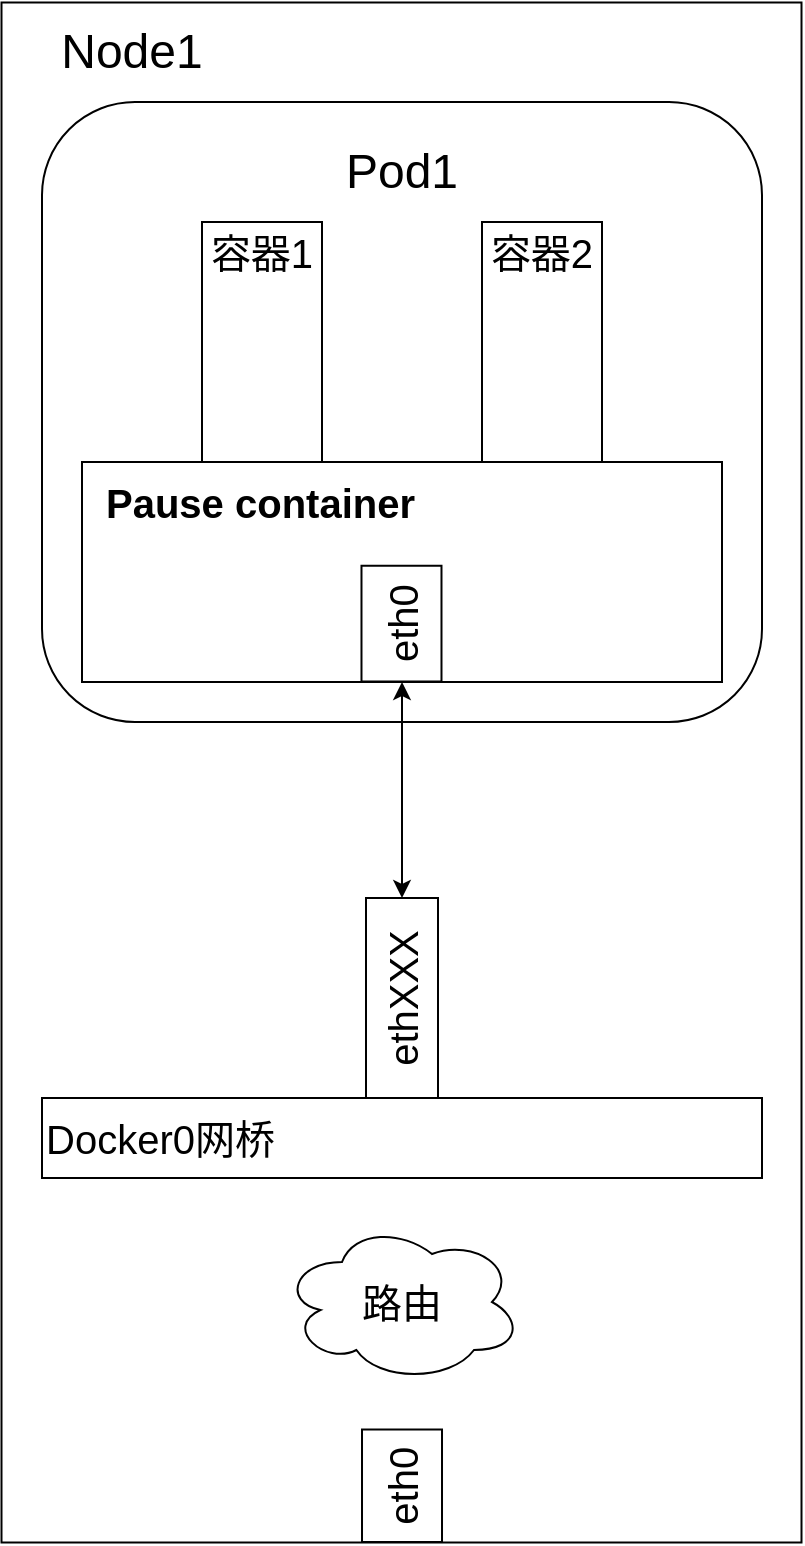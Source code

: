 <mxfile version="21.6.1" type="device">
  <diagram name="第 1 页" id="Oz0frruRJxGNtV8f7e2M">
    <mxGraphModel dx="1292" dy="965" grid="1" gridSize="10" guides="1" tooltips="1" connect="1" arrows="1" fold="1" page="1" pageScale="1" pageWidth="1169" pageHeight="827" math="0" shadow="0">
      <root>
        <mxCell id="0" />
        <mxCell id="1" parent="0" />
        <mxCell id="GAUYNTxRGdne8ZGFjI_r-1" value="" style="group;fontStyle=1" vertex="1" connectable="0" parent="1">
          <mxGeometry x="399.75" y="30.25" width="400" height="770" as="geometry" />
        </mxCell>
        <mxCell id="GAUYNTxRGdne8ZGFjI_r-8" value="" style="rounded=1;whiteSpace=wrap;html=1;fillColor=none;container=0;" vertex="1" parent="GAUYNTxRGdne8ZGFjI_r-1">
          <mxGeometry x="20.25" y="49.75" width="360" height="310" as="geometry" />
        </mxCell>
        <mxCell id="GAUYNTxRGdne8ZGFjI_r-2" value="" style="rounded=0;whiteSpace=wrap;html=1;rotation=90;fillColor=none;container=0;" vertex="1" parent="GAUYNTxRGdne8ZGFjI_r-1">
          <mxGeometry x="-185" y="185" width="770" height="400" as="geometry" />
        </mxCell>
        <mxCell id="GAUYNTxRGdne8ZGFjI_r-3" value="" style="rounded=0;whiteSpace=wrap;html=1;rotation=90;container=0;" vertex="1" parent="GAUYNTxRGdne8ZGFjI_r-1">
          <mxGeometry x="70.25" y="139.75" width="120" height="60" as="geometry" />
        </mxCell>
        <mxCell id="GAUYNTxRGdne8ZGFjI_r-4" value="" style="rounded=0;whiteSpace=wrap;html=1;rotation=90;container=0;" vertex="1" parent="GAUYNTxRGdne8ZGFjI_r-1">
          <mxGeometry x="210.25" y="139.75" width="120" height="60" as="geometry" />
        </mxCell>
        <mxCell id="GAUYNTxRGdne8ZGFjI_r-5" value="容器1" style="text;html=1;strokeColor=none;fillColor=none;align=center;verticalAlign=middle;whiteSpace=wrap;rounded=0;fontSize=20;container=0;" vertex="1" parent="GAUYNTxRGdne8ZGFjI_r-1">
          <mxGeometry x="100.25" y="109.75" width="60" height="30" as="geometry" />
        </mxCell>
        <mxCell id="GAUYNTxRGdne8ZGFjI_r-6" value="容器2" style="text;html=1;strokeColor=none;fillColor=none;align=center;verticalAlign=middle;whiteSpace=wrap;rounded=0;fontSize=20;container=0;" vertex="1" parent="GAUYNTxRGdne8ZGFjI_r-1">
          <mxGeometry x="240.25" y="109.75" width="60" height="30" as="geometry" />
        </mxCell>
        <mxCell id="GAUYNTxRGdne8ZGFjI_r-7" value="&lt;font style=&quot;font-size: 24px;&quot;&gt;Pod1&lt;/font&gt;" style="text;html=1;strokeColor=none;fillColor=none;align=center;verticalAlign=middle;whiteSpace=wrap;rounded=0;container=0;" vertex="1" parent="GAUYNTxRGdne8ZGFjI_r-1">
          <mxGeometry x="120.25" y="69.75" width="160" height="30" as="geometry" />
        </mxCell>
        <mxCell id="GAUYNTxRGdne8ZGFjI_r-9" value="" style="rounded=0;whiteSpace=wrap;html=1;container=0;" vertex="1" parent="GAUYNTxRGdne8ZGFjI_r-1">
          <mxGeometry x="40.25" y="229.75" width="320" height="110" as="geometry" />
        </mxCell>
        <mxCell id="GAUYNTxRGdne8ZGFjI_r-10" value="Pause container" style="text;html=1;strokeColor=none;fillColor=none;align=left;verticalAlign=middle;whiteSpace=wrap;rounded=0;fontSize=20;container=0;fontStyle=1" vertex="1" parent="GAUYNTxRGdne8ZGFjI_r-1">
          <mxGeometry x="50.25" y="229.75" width="159.75" height="40" as="geometry" />
        </mxCell>
        <mxCell id="GAUYNTxRGdne8ZGFjI_r-11" value="Docker0网桥" style="rounded=0;whiteSpace=wrap;html=1;align=left;fontSize=20;container=0;" vertex="1" parent="GAUYNTxRGdne8ZGFjI_r-1">
          <mxGeometry x="20.25" y="547.75" width="360" height="40" as="geometry" />
        </mxCell>
        <mxCell id="GAUYNTxRGdne8ZGFjI_r-12" value="ethXXX" style="rounded=0;whiteSpace=wrap;html=1;fontSize=20;rotation=-90;container=0;" vertex="1" parent="GAUYNTxRGdne8ZGFjI_r-1">
          <mxGeometry x="150.25" y="479.75" width="100" height="36" as="geometry" />
        </mxCell>
        <mxCell id="GAUYNTxRGdne8ZGFjI_r-13" value="" style="endArrow=classic;startArrow=classic;html=1;rounded=0;entryX=0.5;entryY=1;entryDx=0;entryDy=0;exitX=1;exitY=0.5;exitDx=0;exitDy=0;" edge="1" parent="GAUYNTxRGdne8ZGFjI_r-1" source="GAUYNTxRGdne8ZGFjI_r-12" target="GAUYNTxRGdne8ZGFjI_r-9">
          <mxGeometry width="50" height="50" relative="1" as="geometry">
            <mxPoint x="-19.75" y="469.75" as="sourcePoint" />
            <mxPoint x="30.25" y="419.75" as="targetPoint" />
          </mxGeometry>
        </mxCell>
        <mxCell id="GAUYNTxRGdne8ZGFjI_r-14" value="路由" style="ellipse;shape=cloud;whiteSpace=wrap;html=1;fontSize=20;container=0;" vertex="1" parent="GAUYNTxRGdne8ZGFjI_r-1">
          <mxGeometry x="140.25" y="609.75" width="120" height="80" as="geometry" />
        </mxCell>
        <mxCell id="GAUYNTxRGdne8ZGFjI_r-15" value="Node1" style="text;html=1;strokeColor=none;fillColor=none;align=center;verticalAlign=middle;whiteSpace=wrap;rounded=0;fontSize=24;container=0;" vertex="1" parent="GAUYNTxRGdne8ZGFjI_r-1">
          <mxGeometry x="20.25" y="9.75" width="90" height="30" as="geometry" />
        </mxCell>
        <mxCell id="GAUYNTxRGdne8ZGFjI_r-16" value="&lt;font style=&quot;font-size: 20px;&quot;&gt;eth0&lt;/font&gt;" style="rounded=0;whiteSpace=wrap;html=1;rotation=-90;" vertex="1" parent="GAUYNTxRGdne8ZGFjI_r-1">
          <mxGeometry x="172.13" y="721.63" width="56.25" height="40" as="geometry" />
        </mxCell>
        <mxCell id="GAUYNTxRGdne8ZGFjI_r-17" value="&lt;font style=&quot;font-size: 20px;&quot;&gt;eth0&lt;/font&gt;" style="rounded=0;whiteSpace=wrap;html=1;rotation=-90;" vertex="1" parent="GAUYNTxRGdne8ZGFjI_r-1">
          <mxGeometry x="171.06" y="290.56" width="57.87" height="40" as="geometry" />
        </mxCell>
      </root>
    </mxGraphModel>
  </diagram>
</mxfile>
